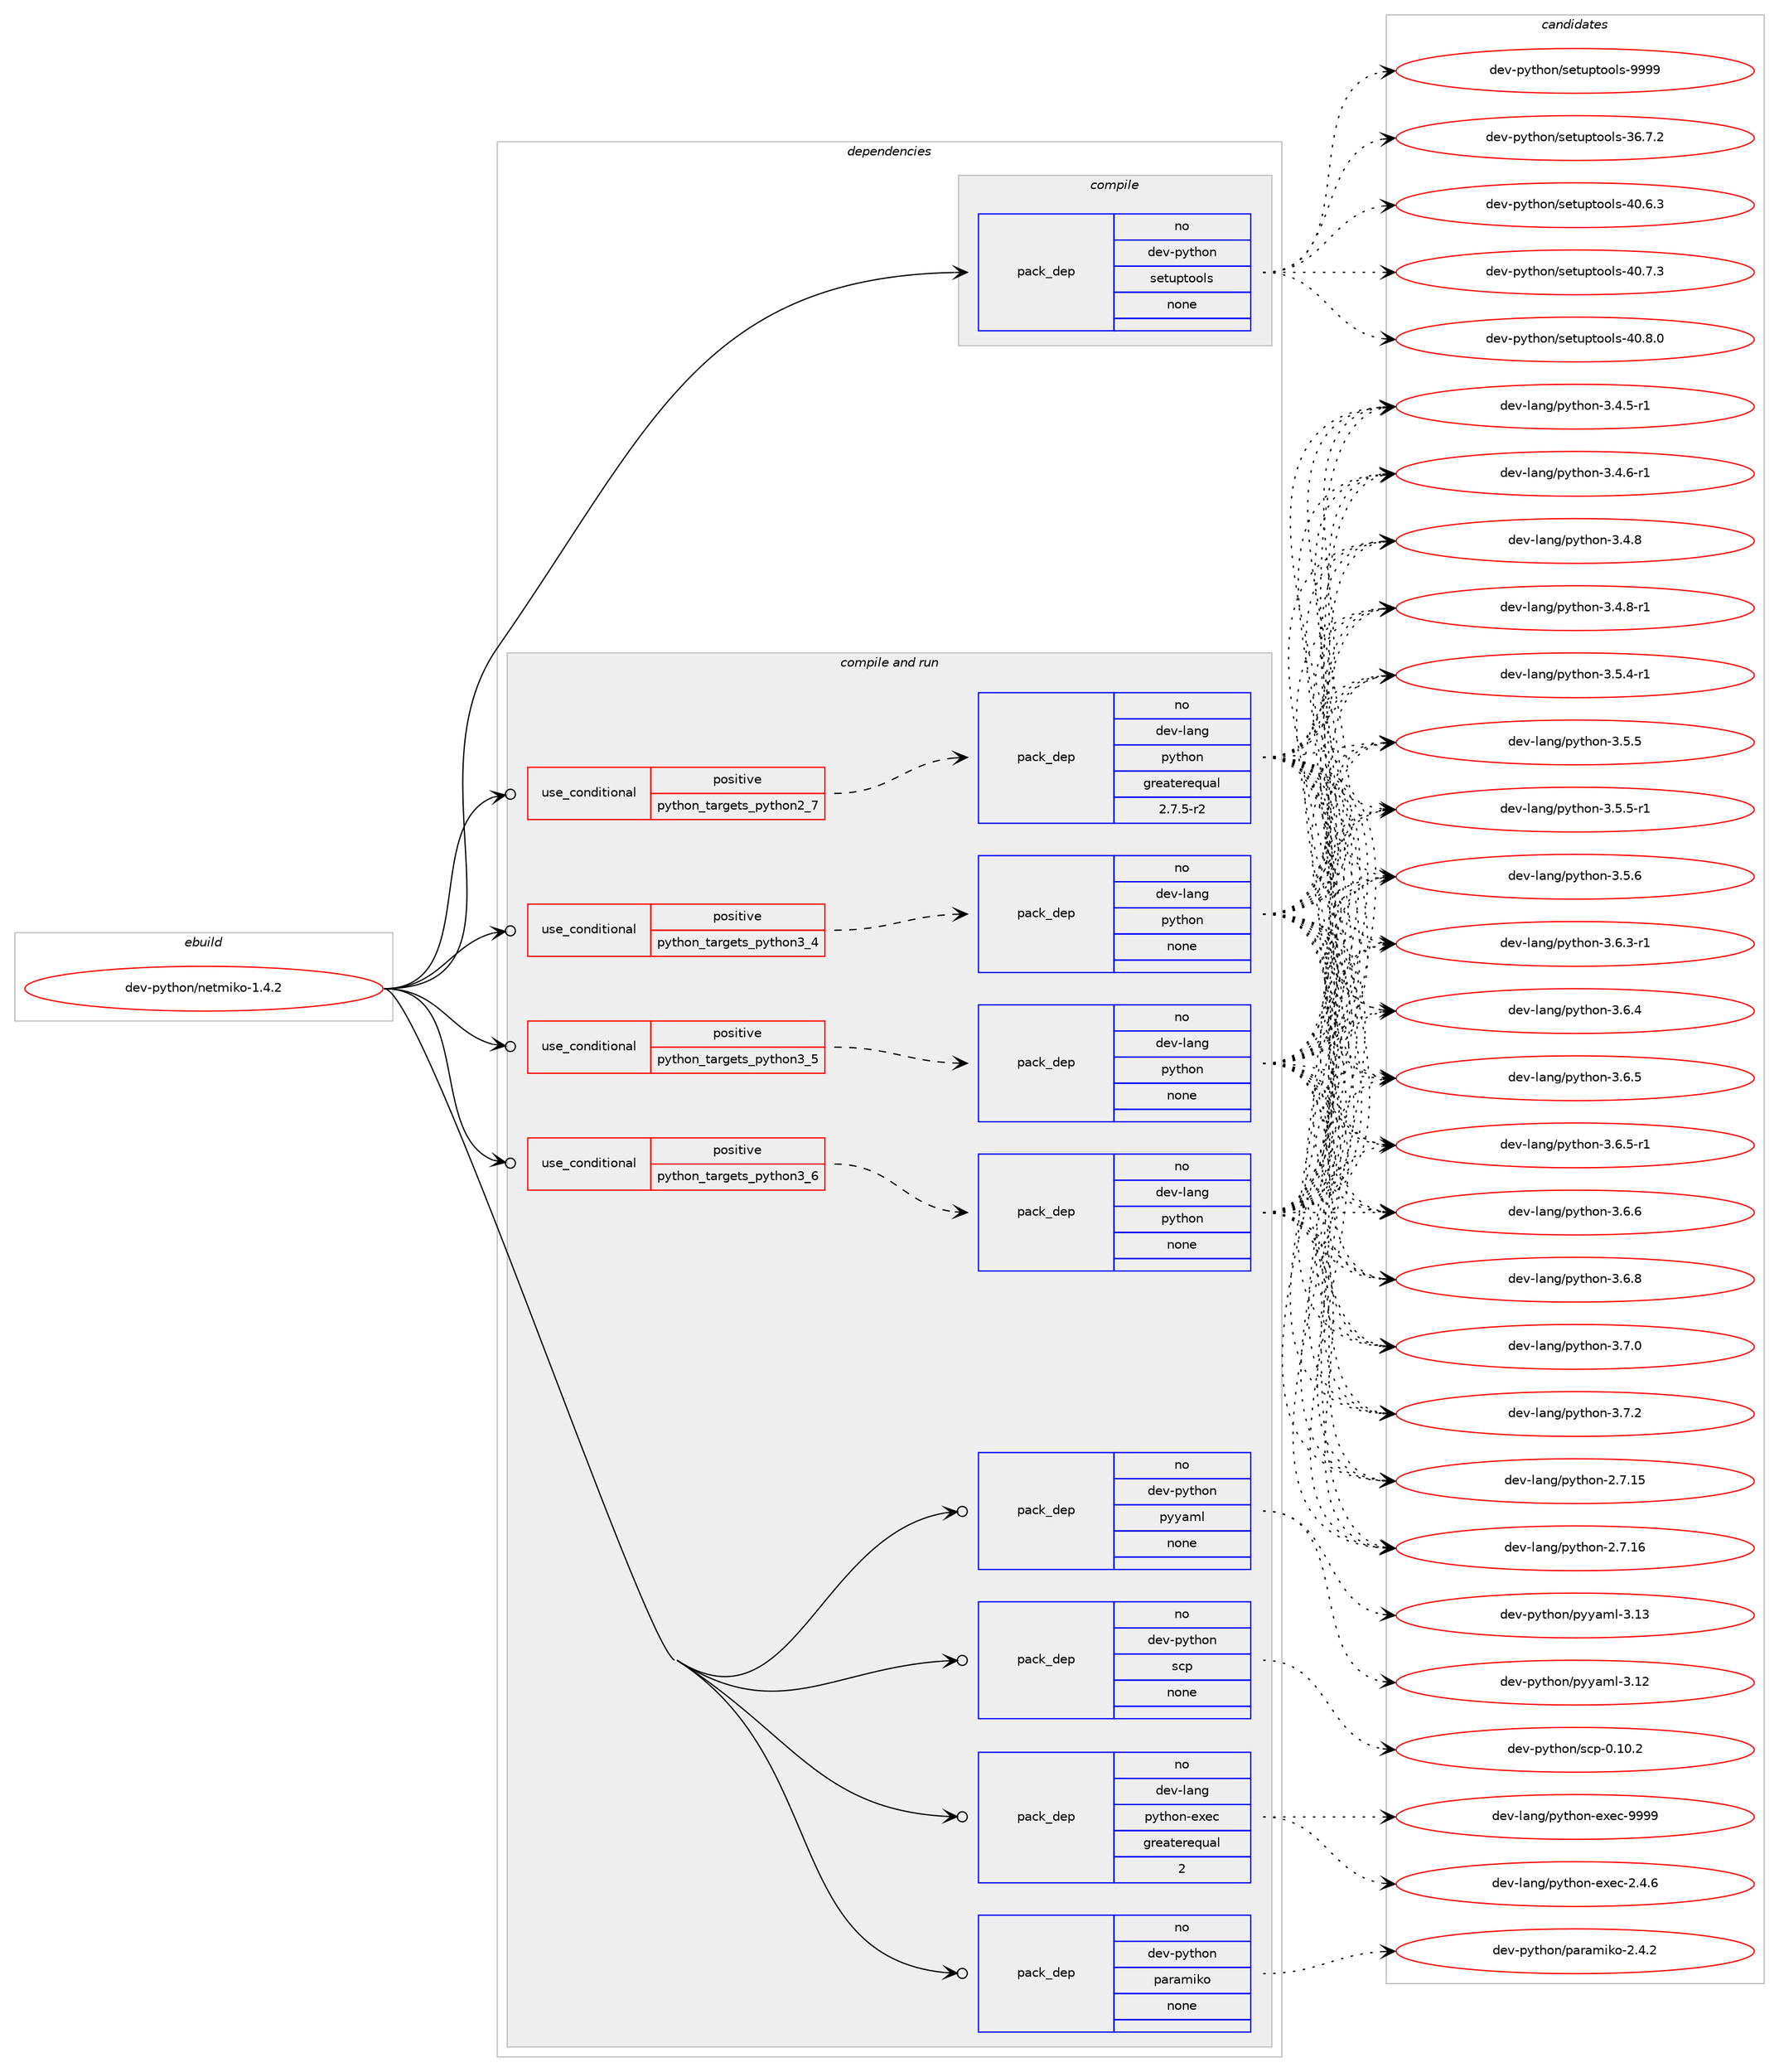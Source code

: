 digraph prolog {

# *************
# Graph options
# *************

newrank=true;
concentrate=true;
compound=true;
graph [rankdir=LR,fontname=Helvetica,fontsize=10,ranksep=1.5];#, ranksep=2.5, nodesep=0.2];
edge  [arrowhead=vee];
node  [fontname=Helvetica,fontsize=10];

# **********
# The ebuild
# **********

subgraph cluster_leftcol {
color=gray;
rank=same;
label=<<i>ebuild</i>>;
id [label="dev-python/netmiko-1.4.2", color=red, width=4, href="../dev-python/netmiko-1.4.2.svg"];
}

# ****************
# The dependencies
# ****************

subgraph cluster_midcol {
color=gray;
label=<<i>dependencies</i>>;
subgraph cluster_compile {
fillcolor="#eeeeee";
style=filled;
label=<<i>compile</i>>;
subgraph pack1019180 {
dependency1420505 [label=<<TABLE BORDER="0" CELLBORDER="1" CELLSPACING="0" CELLPADDING="4" WIDTH="220"><TR><TD ROWSPAN="6" CELLPADDING="30">pack_dep</TD></TR><TR><TD WIDTH="110">no</TD></TR><TR><TD>dev-python</TD></TR><TR><TD>setuptools</TD></TR><TR><TD>none</TD></TR><TR><TD></TD></TR></TABLE>>, shape=none, color=blue];
}
id:e -> dependency1420505:w [weight=20,style="solid",arrowhead="vee"];
}
subgraph cluster_compileandrun {
fillcolor="#eeeeee";
style=filled;
label=<<i>compile and run</i>>;
subgraph cond378051 {
dependency1420506 [label=<<TABLE BORDER="0" CELLBORDER="1" CELLSPACING="0" CELLPADDING="4"><TR><TD ROWSPAN="3" CELLPADDING="10">use_conditional</TD></TR><TR><TD>positive</TD></TR><TR><TD>python_targets_python2_7</TD></TR></TABLE>>, shape=none, color=red];
subgraph pack1019181 {
dependency1420507 [label=<<TABLE BORDER="0" CELLBORDER="1" CELLSPACING="0" CELLPADDING="4" WIDTH="220"><TR><TD ROWSPAN="6" CELLPADDING="30">pack_dep</TD></TR><TR><TD WIDTH="110">no</TD></TR><TR><TD>dev-lang</TD></TR><TR><TD>python</TD></TR><TR><TD>greaterequal</TD></TR><TR><TD>2.7.5-r2</TD></TR></TABLE>>, shape=none, color=blue];
}
dependency1420506:e -> dependency1420507:w [weight=20,style="dashed",arrowhead="vee"];
}
id:e -> dependency1420506:w [weight=20,style="solid",arrowhead="odotvee"];
subgraph cond378052 {
dependency1420508 [label=<<TABLE BORDER="0" CELLBORDER="1" CELLSPACING="0" CELLPADDING="4"><TR><TD ROWSPAN="3" CELLPADDING="10">use_conditional</TD></TR><TR><TD>positive</TD></TR><TR><TD>python_targets_python3_4</TD></TR></TABLE>>, shape=none, color=red];
subgraph pack1019182 {
dependency1420509 [label=<<TABLE BORDER="0" CELLBORDER="1" CELLSPACING="0" CELLPADDING="4" WIDTH="220"><TR><TD ROWSPAN="6" CELLPADDING="30">pack_dep</TD></TR><TR><TD WIDTH="110">no</TD></TR><TR><TD>dev-lang</TD></TR><TR><TD>python</TD></TR><TR><TD>none</TD></TR><TR><TD></TD></TR></TABLE>>, shape=none, color=blue];
}
dependency1420508:e -> dependency1420509:w [weight=20,style="dashed",arrowhead="vee"];
}
id:e -> dependency1420508:w [weight=20,style="solid",arrowhead="odotvee"];
subgraph cond378053 {
dependency1420510 [label=<<TABLE BORDER="0" CELLBORDER="1" CELLSPACING="0" CELLPADDING="4"><TR><TD ROWSPAN="3" CELLPADDING="10">use_conditional</TD></TR><TR><TD>positive</TD></TR><TR><TD>python_targets_python3_5</TD></TR></TABLE>>, shape=none, color=red];
subgraph pack1019183 {
dependency1420511 [label=<<TABLE BORDER="0" CELLBORDER="1" CELLSPACING="0" CELLPADDING="4" WIDTH="220"><TR><TD ROWSPAN="6" CELLPADDING="30">pack_dep</TD></TR><TR><TD WIDTH="110">no</TD></TR><TR><TD>dev-lang</TD></TR><TR><TD>python</TD></TR><TR><TD>none</TD></TR><TR><TD></TD></TR></TABLE>>, shape=none, color=blue];
}
dependency1420510:e -> dependency1420511:w [weight=20,style="dashed",arrowhead="vee"];
}
id:e -> dependency1420510:w [weight=20,style="solid",arrowhead="odotvee"];
subgraph cond378054 {
dependency1420512 [label=<<TABLE BORDER="0" CELLBORDER="1" CELLSPACING="0" CELLPADDING="4"><TR><TD ROWSPAN="3" CELLPADDING="10">use_conditional</TD></TR><TR><TD>positive</TD></TR><TR><TD>python_targets_python3_6</TD></TR></TABLE>>, shape=none, color=red];
subgraph pack1019184 {
dependency1420513 [label=<<TABLE BORDER="0" CELLBORDER="1" CELLSPACING="0" CELLPADDING="4" WIDTH="220"><TR><TD ROWSPAN="6" CELLPADDING="30">pack_dep</TD></TR><TR><TD WIDTH="110">no</TD></TR><TR><TD>dev-lang</TD></TR><TR><TD>python</TD></TR><TR><TD>none</TD></TR><TR><TD></TD></TR></TABLE>>, shape=none, color=blue];
}
dependency1420512:e -> dependency1420513:w [weight=20,style="dashed",arrowhead="vee"];
}
id:e -> dependency1420512:w [weight=20,style="solid",arrowhead="odotvee"];
subgraph pack1019185 {
dependency1420514 [label=<<TABLE BORDER="0" CELLBORDER="1" CELLSPACING="0" CELLPADDING="4" WIDTH="220"><TR><TD ROWSPAN="6" CELLPADDING="30">pack_dep</TD></TR><TR><TD WIDTH="110">no</TD></TR><TR><TD>dev-lang</TD></TR><TR><TD>python-exec</TD></TR><TR><TD>greaterequal</TD></TR><TR><TD>2</TD></TR></TABLE>>, shape=none, color=blue];
}
id:e -> dependency1420514:w [weight=20,style="solid",arrowhead="odotvee"];
subgraph pack1019186 {
dependency1420515 [label=<<TABLE BORDER="0" CELLBORDER="1" CELLSPACING="0" CELLPADDING="4" WIDTH="220"><TR><TD ROWSPAN="6" CELLPADDING="30">pack_dep</TD></TR><TR><TD WIDTH="110">no</TD></TR><TR><TD>dev-python</TD></TR><TR><TD>paramiko</TD></TR><TR><TD>none</TD></TR><TR><TD></TD></TR></TABLE>>, shape=none, color=blue];
}
id:e -> dependency1420515:w [weight=20,style="solid",arrowhead="odotvee"];
subgraph pack1019187 {
dependency1420516 [label=<<TABLE BORDER="0" CELLBORDER="1" CELLSPACING="0" CELLPADDING="4" WIDTH="220"><TR><TD ROWSPAN="6" CELLPADDING="30">pack_dep</TD></TR><TR><TD WIDTH="110">no</TD></TR><TR><TD>dev-python</TD></TR><TR><TD>pyyaml</TD></TR><TR><TD>none</TD></TR><TR><TD></TD></TR></TABLE>>, shape=none, color=blue];
}
id:e -> dependency1420516:w [weight=20,style="solid",arrowhead="odotvee"];
subgraph pack1019188 {
dependency1420517 [label=<<TABLE BORDER="0" CELLBORDER="1" CELLSPACING="0" CELLPADDING="4" WIDTH="220"><TR><TD ROWSPAN="6" CELLPADDING="30">pack_dep</TD></TR><TR><TD WIDTH="110">no</TD></TR><TR><TD>dev-python</TD></TR><TR><TD>scp</TD></TR><TR><TD>none</TD></TR><TR><TD></TD></TR></TABLE>>, shape=none, color=blue];
}
id:e -> dependency1420517:w [weight=20,style="solid",arrowhead="odotvee"];
}
subgraph cluster_run {
fillcolor="#eeeeee";
style=filled;
label=<<i>run</i>>;
}
}

# **************
# The candidates
# **************

subgraph cluster_choices {
rank=same;
color=gray;
label=<<i>candidates</i>>;

subgraph choice1019180 {
color=black;
nodesep=1;
choice100101118451121211161041111104711510111611711211611111110811545515446554650 [label="dev-python/setuptools-36.7.2", color=red, width=4,href="../dev-python/setuptools-36.7.2.svg"];
choice100101118451121211161041111104711510111611711211611111110811545524846544651 [label="dev-python/setuptools-40.6.3", color=red, width=4,href="../dev-python/setuptools-40.6.3.svg"];
choice100101118451121211161041111104711510111611711211611111110811545524846554651 [label="dev-python/setuptools-40.7.3", color=red, width=4,href="../dev-python/setuptools-40.7.3.svg"];
choice100101118451121211161041111104711510111611711211611111110811545524846564648 [label="dev-python/setuptools-40.8.0", color=red, width=4,href="../dev-python/setuptools-40.8.0.svg"];
choice10010111845112121116104111110471151011161171121161111111081154557575757 [label="dev-python/setuptools-9999", color=red, width=4,href="../dev-python/setuptools-9999.svg"];
dependency1420505:e -> choice100101118451121211161041111104711510111611711211611111110811545515446554650:w [style=dotted,weight="100"];
dependency1420505:e -> choice100101118451121211161041111104711510111611711211611111110811545524846544651:w [style=dotted,weight="100"];
dependency1420505:e -> choice100101118451121211161041111104711510111611711211611111110811545524846554651:w [style=dotted,weight="100"];
dependency1420505:e -> choice100101118451121211161041111104711510111611711211611111110811545524846564648:w [style=dotted,weight="100"];
dependency1420505:e -> choice10010111845112121116104111110471151011161171121161111111081154557575757:w [style=dotted,weight="100"];
}
subgraph choice1019181 {
color=black;
nodesep=1;
choice10010111845108971101034711212111610411111045504655464953 [label="dev-lang/python-2.7.15", color=red, width=4,href="../dev-lang/python-2.7.15.svg"];
choice10010111845108971101034711212111610411111045504655464954 [label="dev-lang/python-2.7.16", color=red, width=4,href="../dev-lang/python-2.7.16.svg"];
choice1001011184510897110103471121211161041111104551465246534511449 [label="dev-lang/python-3.4.5-r1", color=red, width=4,href="../dev-lang/python-3.4.5-r1.svg"];
choice1001011184510897110103471121211161041111104551465246544511449 [label="dev-lang/python-3.4.6-r1", color=red, width=4,href="../dev-lang/python-3.4.6-r1.svg"];
choice100101118451089711010347112121116104111110455146524656 [label="dev-lang/python-3.4.8", color=red, width=4,href="../dev-lang/python-3.4.8.svg"];
choice1001011184510897110103471121211161041111104551465246564511449 [label="dev-lang/python-3.4.8-r1", color=red, width=4,href="../dev-lang/python-3.4.8-r1.svg"];
choice1001011184510897110103471121211161041111104551465346524511449 [label="dev-lang/python-3.5.4-r1", color=red, width=4,href="../dev-lang/python-3.5.4-r1.svg"];
choice100101118451089711010347112121116104111110455146534653 [label="dev-lang/python-3.5.5", color=red, width=4,href="../dev-lang/python-3.5.5.svg"];
choice1001011184510897110103471121211161041111104551465346534511449 [label="dev-lang/python-3.5.5-r1", color=red, width=4,href="../dev-lang/python-3.5.5-r1.svg"];
choice100101118451089711010347112121116104111110455146534654 [label="dev-lang/python-3.5.6", color=red, width=4,href="../dev-lang/python-3.5.6.svg"];
choice1001011184510897110103471121211161041111104551465446514511449 [label="dev-lang/python-3.6.3-r1", color=red, width=4,href="../dev-lang/python-3.6.3-r1.svg"];
choice100101118451089711010347112121116104111110455146544652 [label="dev-lang/python-3.6.4", color=red, width=4,href="../dev-lang/python-3.6.4.svg"];
choice100101118451089711010347112121116104111110455146544653 [label="dev-lang/python-3.6.5", color=red, width=4,href="../dev-lang/python-3.6.5.svg"];
choice1001011184510897110103471121211161041111104551465446534511449 [label="dev-lang/python-3.6.5-r1", color=red, width=4,href="../dev-lang/python-3.6.5-r1.svg"];
choice100101118451089711010347112121116104111110455146544654 [label="dev-lang/python-3.6.6", color=red, width=4,href="../dev-lang/python-3.6.6.svg"];
choice100101118451089711010347112121116104111110455146544656 [label="dev-lang/python-3.6.8", color=red, width=4,href="../dev-lang/python-3.6.8.svg"];
choice100101118451089711010347112121116104111110455146554648 [label="dev-lang/python-3.7.0", color=red, width=4,href="../dev-lang/python-3.7.0.svg"];
choice100101118451089711010347112121116104111110455146554650 [label="dev-lang/python-3.7.2", color=red, width=4,href="../dev-lang/python-3.7.2.svg"];
dependency1420507:e -> choice10010111845108971101034711212111610411111045504655464953:w [style=dotted,weight="100"];
dependency1420507:e -> choice10010111845108971101034711212111610411111045504655464954:w [style=dotted,weight="100"];
dependency1420507:e -> choice1001011184510897110103471121211161041111104551465246534511449:w [style=dotted,weight="100"];
dependency1420507:e -> choice1001011184510897110103471121211161041111104551465246544511449:w [style=dotted,weight="100"];
dependency1420507:e -> choice100101118451089711010347112121116104111110455146524656:w [style=dotted,weight="100"];
dependency1420507:e -> choice1001011184510897110103471121211161041111104551465246564511449:w [style=dotted,weight="100"];
dependency1420507:e -> choice1001011184510897110103471121211161041111104551465346524511449:w [style=dotted,weight="100"];
dependency1420507:e -> choice100101118451089711010347112121116104111110455146534653:w [style=dotted,weight="100"];
dependency1420507:e -> choice1001011184510897110103471121211161041111104551465346534511449:w [style=dotted,weight="100"];
dependency1420507:e -> choice100101118451089711010347112121116104111110455146534654:w [style=dotted,weight="100"];
dependency1420507:e -> choice1001011184510897110103471121211161041111104551465446514511449:w [style=dotted,weight="100"];
dependency1420507:e -> choice100101118451089711010347112121116104111110455146544652:w [style=dotted,weight="100"];
dependency1420507:e -> choice100101118451089711010347112121116104111110455146544653:w [style=dotted,weight="100"];
dependency1420507:e -> choice1001011184510897110103471121211161041111104551465446534511449:w [style=dotted,weight="100"];
dependency1420507:e -> choice100101118451089711010347112121116104111110455146544654:w [style=dotted,weight="100"];
dependency1420507:e -> choice100101118451089711010347112121116104111110455146544656:w [style=dotted,weight="100"];
dependency1420507:e -> choice100101118451089711010347112121116104111110455146554648:w [style=dotted,weight="100"];
dependency1420507:e -> choice100101118451089711010347112121116104111110455146554650:w [style=dotted,weight="100"];
}
subgraph choice1019182 {
color=black;
nodesep=1;
choice10010111845108971101034711212111610411111045504655464953 [label="dev-lang/python-2.7.15", color=red, width=4,href="../dev-lang/python-2.7.15.svg"];
choice10010111845108971101034711212111610411111045504655464954 [label="dev-lang/python-2.7.16", color=red, width=4,href="../dev-lang/python-2.7.16.svg"];
choice1001011184510897110103471121211161041111104551465246534511449 [label="dev-lang/python-3.4.5-r1", color=red, width=4,href="../dev-lang/python-3.4.5-r1.svg"];
choice1001011184510897110103471121211161041111104551465246544511449 [label="dev-lang/python-3.4.6-r1", color=red, width=4,href="../dev-lang/python-3.4.6-r1.svg"];
choice100101118451089711010347112121116104111110455146524656 [label="dev-lang/python-3.4.8", color=red, width=4,href="../dev-lang/python-3.4.8.svg"];
choice1001011184510897110103471121211161041111104551465246564511449 [label="dev-lang/python-3.4.8-r1", color=red, width=4,href="../dev-lang/python-3.4.8-r1.svg"];
choice1001011184510897110103471121211161041111104551465346524511449 [label="dev-lang/python-3.5.4-r1", color=red, width=4,href="../dev-lang/python-3.5.4-r1.svg"];
choice100101118451089711010347112121116104111110455146534653 [label="dev-lang/python-3.5.5", color=red, width=4,href="../dev-lang/python-3.5.5.svg"];
choice1001011184510897110103471121211161041111104551465346534511449 [label="dev-lang/python-3.5.5-r1", color=red, width=4,href="../dev-lang/python-3.5.5-r1.svg"];
choice100101118451089711010347112121116104111110455146534654 [label="dev-lang/python-3.5.6", color=red, width=4,href="../dev-lang/python-3.5.6.svg"];
choice1001011184510897110103471121211161041111104551465446514511449 [label="dev-lang/python-3.6.3-r1", color=red, width=4,href="../dev-lang/python-3.6.3-r1.svg"];
choice100101118451089711010347112121116104111110455146544652 [label="dev-lang/python-3.6.4", color=red, width=4,href="../dev-lang/python-3.6.4.svg"];
choice100101118451089711010347112121116104111110455146544653 [label="dev-lang/python-3.6.5", color=red, width=4,href="../dev-lang/python-3.6.5.svg"];
choice1001011184510897110103471121211161041111104551465446534511449 [label="dev-lang/python-3.6.5-r1", color=red, width=4,href="../dev-lang/python-3.6.5-r1.svg"];
choice100101118451089711010347112121116104111110455146544654 [label="dev-lang/python-3.6.6", color=red, width=4,href="../dev-lang/python-3.6.6.svg"];
choice100101118451089711010347112121116104111110455146544656 [label="dev-lang/python-3.6.8", color=red, width=4,href="../dev-lang/python-3.6.8.svg"];
choice100101118451089711010347112121116104111110455146554648 [label="dev-lang/python-3.7.0", color=red, width=4,href="../dev-lang/python-3.7.0.svg"];
choice100101118451089711010347112121116104111110455146554650 [label="dev-lang/python-3.7.2", color=red, width=4,href="../dev-lang/python-3.7.2.svg"];
dependency1420509:e -> choice10010111845108971101034711212111610411111045504655464953:w [style=dotted,weight="100"];
dependency1420509:e -> choice10010111845108971101034711212111610411111045504655464954:w [style=dotted,weight="100"];
dependency1420509:e -> choice1001011184510897110103471121211161041111104551465246534511449:w [style=dotted,weight="100"];
dependency1420509:e -> choice1001011184510897110103471121211161041111104551465246544511449:w [style=dotted,weight="100"];
dependency1420509:e -> choice100101118451089711010347112121116104111110455146524656:w [style=dotted,weight="100"];
dependency1420509:e -> choice1001011184510897110103471121211161041111104551465246564511449:w [style=dotted,weight="100"];
dependency1420509:e -> choice1001011184510897110103471121211161041111104551465346524511449:w [style=dotted,weight="100"];
dependency1420509:e -> choice100101118451089711010347112121116104111110455146534653:w [style=dotted,weight="100"];
dependency1420509:e -> choice1001011184510897110103471121211161041111104551465346534511449:w [style=dotted,weight="100"];
dependency1420509:e -> choice100101118451089711010347112121116104111110455146534654:w [style=dotted,weight="100"];
dependency1420509:e -> choice1001011184510897110103471121211161041111104551465446514511449:w [style=dotted,weight="100"];
dependency1420509:e -> choice100101118451089711010347112121116104111110455146544652:w [style=dotted,weight="100"];
dependency1420509:e -> choice100101118451089711010347112121116104111110455146544653:w [style=dotted,weight="100"];
dependency1420509:e -> choice1001011184510897110103471121211161041111104551465446534511449:w [style=dotted,weight="100"];
dependency1420509:e -> choice100101118451089711010347112121116104111110455146544654:w [style=dotted,weight="100"];
dependency1420509:e -> choice100101118451089711010347112121116104111110455146544656:w [style=dotted,weight="100"];
dependency1420509:e -> choice100101118451089711010347112121116104111110455146554648:w [style=dotted,weight="100"];
dependency1420509:e -> choice100101118451089711010347112121116104111110455146554650:w [style=dotted,weight="100"];
}
subgraph choice1019183 {
color=black;
nodesep=1;
choice10010111845108971101034711212111610411111045504655464953 [label="dev-lang/python-2.7.15", color=red, width=4,href="../dev-lang/python-2.7.15.svg"];
choice10010111845108971101034711212111610411111045504655464954 [label="dev-lang/python-2.7.16", color=red, width=4,href="../dev-lang/python-2.7.16.svg"];
choice1001011184510897110103471121211161041111104551465246534511449 [label="dev-lang/python-3.4.5-r1", color=red, width=4,href="../dev-lang/python-3.4.5-r1.svg"];
choice1001011184510897110103471121211161041111104551465246544511449 [label="dev-lang/python-3.4.6-r1", color=red, width=4,href="../dev-lang/python-3.4.6-r1.svg"];
choice100101118451089711010347112121116104111110455146524656 [label="dev-lang/python-3.4.8", color=red, width=4,href="../dev-lang/python-3.4.8.svg"];
choice1001011184510897110103471121211161041111104551465246564511449 [label="dev-lang/python-3.4.8-r1", color=red, width=4,href="../dev-lang/python-3.4.8-r1.svg"];
choice1001011184510897110103471121211161041111104551465346524511449 [label="dev-lang/python-3.5.4-r1", color=red, width=4,href="../dev-lang/python-3.5.4-r1.svg"];
choice100101118451089711010347112121116104111110455146534653 [label="dev-lang/python-3.5.5", color=red, width=4,href="../dev-lang/python-3.5.5.svg"];
choice1001011184510897110103471121211161041111104551465346534511449 [label="dev-lang/python-3.5.5-r1", color=red, width=4,href="../dev-lang/python-3.5.5-r1.svg"];
choice100101118451089711010347112121116104111110455146534654 [label="dev-lang/python-3.5.6", color=red, width=4,href="../dev-lang/python-3.5.6.svg"];
choice1001011184510897110103471121211161041111104551465446514511449 [label="dev-lang/python-3.6.3-r1", color=red, width=4,href="../dev-lang/python-3.6.3-r1.svg"];
choice100101118451089711010347112121116104111110455146544652 [label="dev-lang/python-3.6.4", color=red, width=4,href="../dev-lang/python-3.6.4.svg"];
choice100101118451089711010347112121116104111110455146544653 [label="dev-lang/python-3.6.5", color=red, width=4,href="../dev-lang/python-3.6.5.svg"];
choice1001011184510897110103471121211161041111104551465446534511449 [label="dev-lang/python-3.6.5-r1", color=red, width=4,href="../dev-lang/python-3.6.5-r1.svg"];
choice100101118451089711010347112121116104111110455146544654 [label="dev-lang/python-3.6.6", color=red, width=4,href="../dev-lang/python-3.6.6.svg"];
choice100101118451089711010347112121116104111110455146544656 [label="dev-lang/python-3.6.8", color=red, width=4,href="../dev-lang/python-3.6.8.svg"];
choice100101118451089711010347112121116104111110455146554648 [label="dev-lang/python-3.7.0", color=red, width=4,href="../dev-lang/python-3.7.0.svg"];
choice100101118451089711010347112121116104111110455146554650 [label="dev-lang/python-3.7.2", color=red, width=4,href="../dev-lang/python-3.7.2.svg"];
dependency1420511:e -> choice10010111845108971101034711212111610411111045504655464953:w [style=dotted,weight="100"];
dependency1420511:e -> choice10010111845108971101034711212111610411111045504655464954:w [style=dotted,weight="100"];
dependency1420511:e -> choice1001011184510897110103471121211161041111104551465246534511449:w [style=dotted,weight="100"];
dependency1420511:e -> choice1001011184510897110103471121211161041111104551465246544511449:w [style=dotted,weight="100"];
dependency1420511:e -> choice100101118451089711010347112121116104111110455146524656:w [style=dotted,weight="100"];
dependency1420511:e -> choice1001011184510897110103471121211161041111104551465246564511449:w [style=dotted,weight="100"];
dependency1420511:e -> choice1001011184510897110103471121211161041111104551465346524511449:w [style=dotted,weight="100"];
dependency1420511:e -> choice100101118451089711010347112121116104111110455146534653:w [style=dotted,weight="100"];
dependency1420511:e -> choice1001011184510897110103471121211161041111104551465346534511449:w [style=dotted,weight="100"];
dependency1420511:e -> choice100101118451089711010347112121116104111110455146534654:w [style=dotted,weight="100"];
dependency1420511:e -> choice1001011184510897110103471121211161041111104551465446514511449:w [style=dotted,weight="100"];
dependency1420511:e -> choice100101118451089711010347112121116104111110455146544652:w [style=dotted,weight="100"];
dependency1420511:e -> choice100101118451089711010347112121116104111110455146544653:w [style=dotted,weight="100"];
dependency1420511:e -> choice1001011184510897110103471121211161041111104551465446534511449:w [style=dotted,weight="100"];
dependency1420511:e -> choice100101118451089711010347112121116104111110455146544654:w [style=dotted,weight="100"];
dependency1420511:e -> choice100101118451089711010347112121116104111110455146544656:w [style=dotted,weight="100"];
dependency1420511:e -> choice100101118451089711010347112121116104111110455146554648:w [style=dotted,weight="100"];
dependency1420511:e -> choice100101118451089711010347112121116104111110455146554650:w [style=dotted,weight="100"];
}
subgraph choice1019184 {
color=black;
nodesep=1;
choice10010111845108971101034711212111610411111045504655464953 [label="dev-lang/python-2.7.15", color=red, width=4,href="../dev-lang/python-2.7.15.svg"];
choice10010111845108971101034711212111610411111045504655464954 [label="dev-lang/python-2.7.16", color=red, width=4,href="../dev-lang/python-2.7.16.svg"];
choice1001011184510897110103471121211161041111104551465246534511449 [label="dev-lang/python-3.4.5-r1", color=red, width=4,href="../dev-lang/python-3.4.5-r1.svg"];
choice1001011184510897110103471121211161041111104551465246544511449 [label="dev-lang/python-3.4.6-r1", color=red, width=4,href="../dev-lang/python-3.4.6-r1.svg"];
choice100101118451089711010347112121116104111110455146524656 [label="dev-lang/python-3.4.8", color=red, width=4,href="../dev-lang/python-3.4.8.svg"];
choice1001011184510897110103471121211161041111104551465246564511449 [label="dev-lang/python-3.4.8-r1", color=red, width=4,href="../dev-lang/python-3.4.8-r1.svg"];
choice1001011184510897110103471121211161041111104551465346524511449 [label="dev-lang/python-3.5.4-r1", color=red, width=4,href="../dev-lang/python-3.5.4-r1.svg"];
choice100101118451089711010347112121116104111110455146534653 [label="dev-lang/python-3.5.5", color=red, width=4,href="../dev-lang/python-3.5.5.svg"];
choice1001011184510897110103471121211161041111104551465346534511449 [label="dev-lang/python-3.5.5-r1", color=red, width=4,href="../dev-lang/python-3.5.5-r1.svg"];
choice100101118451089711010347112121116104111110455146534654 [label="dev-lang/python-3.5.6", color=red, width=4,href="../dev-lang/python-3.5.6.svg"];
choice1001011184510897110103471121211161041111104551465446514511449 [label="dev-lang/python-3.6.3-r1", color=red, width=4,href="../dev-lang/python-3.6.3-r1.svg"];
choice100101118451089711010347112121116104111110455146544652 [label="dev-lang/python-3.6.4", color=red, width=4,href="../dev-lang/python-3.6.4.svg"];
choice100101118451089711010347112121116104111110455146544653 [label="dev-lang/python-3.6.5", color=red, width=4,href="../dev-lang/python-3.6.5.svg"];
choice1001011184510897110103471121211161041111104551465446534511449 [label="dev-lang/python-3.6.5-r1", color=red, width=4,href="../dev-lang/python-3.6.5-r1.svg"];
choice100101118451089711010347112121116104111110455146544654 [label="dev-lang/python-3.6.6", color=red, width=4,href="../dev-lang/python-3.6.6.svg"];
choice100101118451089711010347112121116104111110455146544656 [label="dev-lang/python-3.6.8", color=red, width=4,href="../dev-lang/python-3.6.8.svg"];
choice100101118451089711010347112121116104111110455146554648 [label="dev-lang/python-3.7.0", color=red, width=4,href="../dev-lang/python-3.7.0.svg"];
choice100101118451089711010347112121116104111110455146554650 [label="dev-lang/python-3.7.2", color=red, width=4,href="../dev-lang/python-3.7.2.svg"];
dependency1420513:e -> choice10010111845108971101034711212111610411111045504655464953:w [style=dotted,weight="100"];
dependency1420513:e -> choice10010111845108971101034711212111610411111045504655464954:w [style=dotted,weight="100"];
dependency1420513:e -> choice1001011184510897110103471121211161041111104551465246534511449:w [style=dotted,weight="100"];
dependency1420513:e -> choice1001011184510897110103471121211161041111104551465246544511449:w [style=dotted,weight="100"];
dependency1420513:e -> choice100101118451089711010347112121116104111110455146524656:w [style=dotted,weight="100"];
dependency1420513:e -> choice1001011184510897110103471121211161041111104551465246564511449:w [style=dotted,weight="100"];
dependency1420513:e -> choice1001011184510897110103471121211161041111104551465346524511449:w [style=dotted,weight="100"];
dependency1420513:e -> choice100101118451089711010347112121116104111110455146534653:w [style=dotted,weight="100"];
dependency1420513:e -> choice1001011184510897110103471121211161041111104551465346534511449:w [style=dotted,weight="100"];
dependency1420513:e -> choice100101118451089711010347112121116104111110455146534654:w [style=dotted,weight="100"];
dependency1420513:e -> choice1001011184510897110103471121211161041111104551465446514511449:w [style=dotted,weight="100"];
dependency1420513:e -> choice100101118451089711010347112121116104111110455146544652:w [style=dotted,weight="100"];
dependency1420513:e -> choice100101118451089711010347112121116104111110455146544653:w [style=dotted,weight="100"];
dependency1420513:e -> choice1001011184510897110103471121211161041111104551465446534511449:w [style=dotted,weight="100"];
dependency1420513:e -> choice100101118451089711010347112121116104111110455146544654:w [style=dotted,weight="100"];
dependency1420513:e -> choice100101118451089711010347112121116104111110455146544656:w [style=dotted,weight="100"];
dependency1420513:e -> choice100101118451089711010347112121116104111110455146554648:w [style=dotted,weight="100"];
dependency1420513:e -> choice100101118451089711010347112121116104111110455146554650:w [style=dotted,weight="100"];
}
subgraph choice1019185 {
color=black;
nodesep=1;
choice1001011184510897110103471121211161041111104510112010199455046524654 [label="dev-lang/python-exec-2.4.6", color=red, width=4,href="../dev-lang/python-exec-2.4.6.svg"];
choice10010111845108971101034711212111610411111045101120101994557575757 [label="dev-lang/python-exec-9999", color=red, width=4,href="../dev-lang/python-exec-9999.svg"];
dependency1420514:e -> choice1001011184510897110103471121211161041111104510112010199455046524654:w [style=dotted,weight="100"];
dependency1420514:e -> choice10010111845108971101034711212111610411111045101120101994557575757:w [style=dotted,weight="100"];
}
subgraph choice1019186 {
color=black;
nodesep=1;
choice10010111845112121116104111110471129711497109105107111455046524650 [label="dev-python/paramiko-2.4.2", color=red, width=4,href="../dev-python/paramiko-2.4.2.svg"];
dependency1420515:e -> choice10010111845112121116104111110471129711497109105107111455046524650:w [style=dotted,weight="100"];
}
subgraph choice1019187 {
color=black;
nodesep=1;
choice1001011184511212111610411111047112121121971091084551464950 [label="dev-python/pyyaml-3.12", color=red, width=4,href="../dev-python/pyyaml-3.12.svg"];
choice1001011184511212111610411111047112121121971091084551464951 [label="dev-python/pyyaml-3.13", color=red, width=4,href="../dev-python/pyyaml-3.13.svg"];
dependency1420516:e -> choice1001011184511212111610411111047112121121971091084551464950:w [style=dotted,weight="100"];
dependency1420516:e -> choice1001011184511212111610411111047112121121971091084551464951:w [style=dotted,weight="100"];
}
subgraph choice1019188 {
color=black;
nodesep=1;
choice10010111845112121116104111110471159911245484649484650 [label="dev-python/scp-0.10.2", color=red, width=4,href="../dev-python/scp-0.10.2.svg"];
dependency1420517:e -> choice10010111845112121116104111110471159911245484649484650:w [style=dotted,weight="100"];
}
}

}
